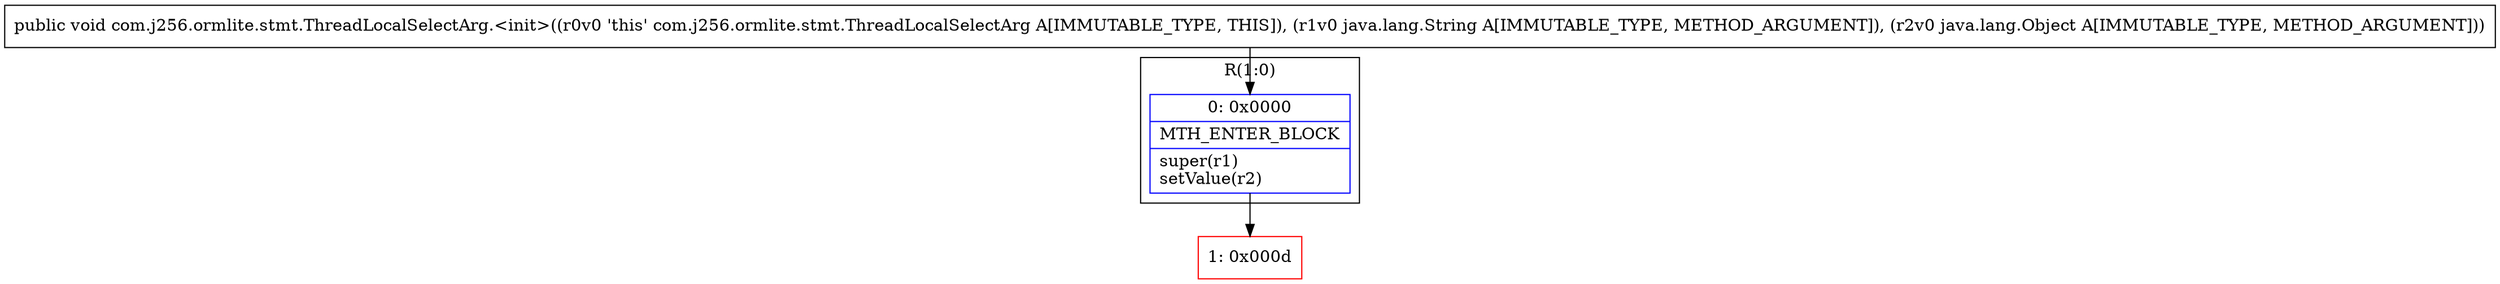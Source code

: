 digraph "CFG forcom.j256.ormlite.stmt.ThreadLocalSelectArg.\<init\>(Ljava\/lang\/String;Ljava\/lang\/Object;)V" {
subgraph cluster_Region_1643279089 {
label = "R(1:0)";
node [shape=record,color=blue];
Node_0 [shape=record,label="{0\:\ 0x0000|MTH_ENTER_BLOCK\l|super(r1)\lsetValue(r2)\l}"];
}
Node_1 [shape=record,color=red,label="{1\:\ 0x000d}"];
MethodNode[shape=record,label="{public void com.j256.ormlite.stmt.ThreadLocalSelectArg.\<init\>((r0v0 'this' com.j256.ormlite.stmt.ThreadLocalSelectArg A[IMMUTABLE_TYPE, THIS]), (r1v0 java.lang.String A[IMMUTABLE_TYPE, METHOD_ARGUMENT]), (r2v0 java.lang.Object A[IMMUTABLE_TYPE, METHOD_ARGUMENT])) }"];
MethodNode -> Node_0;
Node_0 -> Node_1;
}

